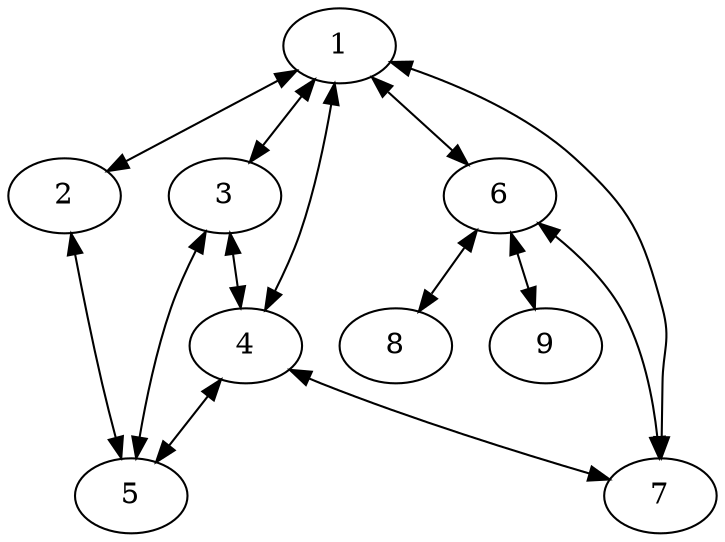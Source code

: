 digraph G {
Nodo1[label = "1"];
Nodo1->Nodo2[dir = both];
Nodo1->Nodo3[dir = both];
Nodo1->Nodo4[dir = both];
Nodo1->Nodo6[dir = both];
Nodo1->Nodo7[dir = both];
Nodo2[label = "2"];
Nodo2->Nodo5[dir = both];
Nodo3[label = "3"];
Nodo3->Nodo5[dir = both];
Nodo3->Nodo4[dir = both];
Nodo4[label = "4"];
Nodo4->Nodo5[dir = both];
Nodo4->Nodo7[dir = both];
Nodo5[label = "5"];
Nodo6[label = "6"];
Nodo6->Nodo8[dir = both];
Nodo6->Nodo9[dir = both];
Nodo6->Nodo7[dir = both];
Nodo7[label = "7"];
Nodo8[label = "8"];
Nodo9[label = "9"];
}
